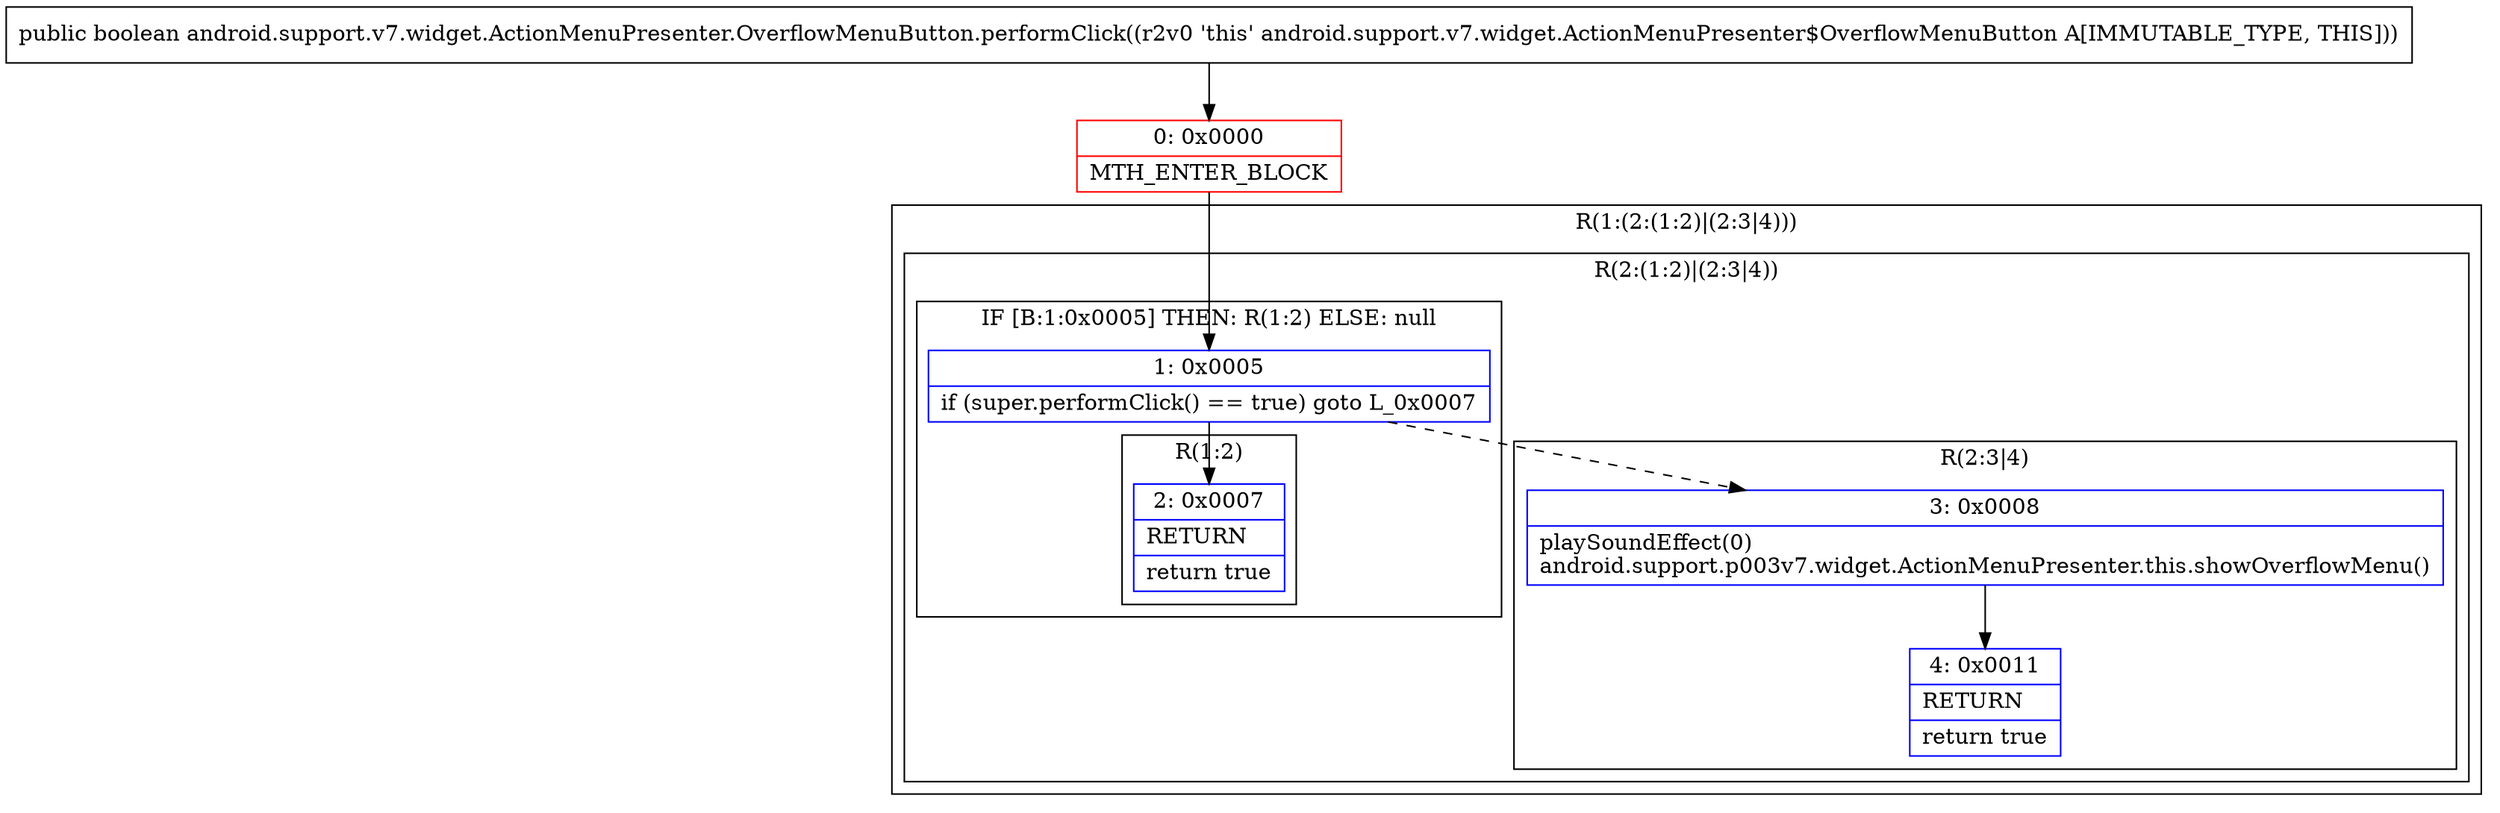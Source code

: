 digraph "CFG forandroid.support.v7.widget.ActionMenuPresenter.OverflowMenuButton.performClick()Z" {
subgraph cluster_Region_403870716 {
label = "R(1:(2:(1:2)|(2:3|4)))";
node [shape=record,color=blue];
subgraph cluster_Region_934343299 {
label = "R(2:(1:2)|(2:3|4))";
node [shape=record,color=blue];
subgraph cluster_IfRegion_1984477208 {
label = "IF [B:1:0x0005] THEN: R(1:2) ELSE: null";
node [shape=record,color=blue];
Node_1 [shape=record,label="{1\:\ 0x0005|if (super.performClick() == true) goto L_0x0007\l}"];
subgraph cluster_Region_1672086499 {
label = "R(1:2)";
node [shape=record,color=blue];
Node_2 [shape=record,label="{2\:\ 0x0007|RETURN\l|return true\l}"];
}
}
subgraph cluster_Region_1865150745 {
label = "R(2:3|4)";
node [shape=record,color=blue];
Node_3 [shape=record,label="{3\:\ 0x0008|playSoundEffect(0)\landroid.support.p003v7.widget.ActionMenuPresenter.this.showOverflowMenu()\l}"];
Node_4 [shape=record,label="{4\:\ 0x0011|RETURN\l|return true\l}"];
}
}
}
Node_0 [shape=record,color=red,label="{0\:\ 0x0000|MTH_ENTER_BLOCK\l}"];
MethodNode[shape=record,label="{public boolean android.support.v7.widget.ActionMenuPresenter.OverflowMenuButton.performClick((r2v0 'this' android.support.v7.widget.ActionMenuPresenter$OverflowMenuButton A[IMMUTABLE_TYPE, THIS])) }"];
MethodNode -> Node_0;
Node_1 -> Node_2;
Node_1 -> Node_3[style=dashed];
Node_3 -> Node_4;
Node_0 -> Node_1;
}

